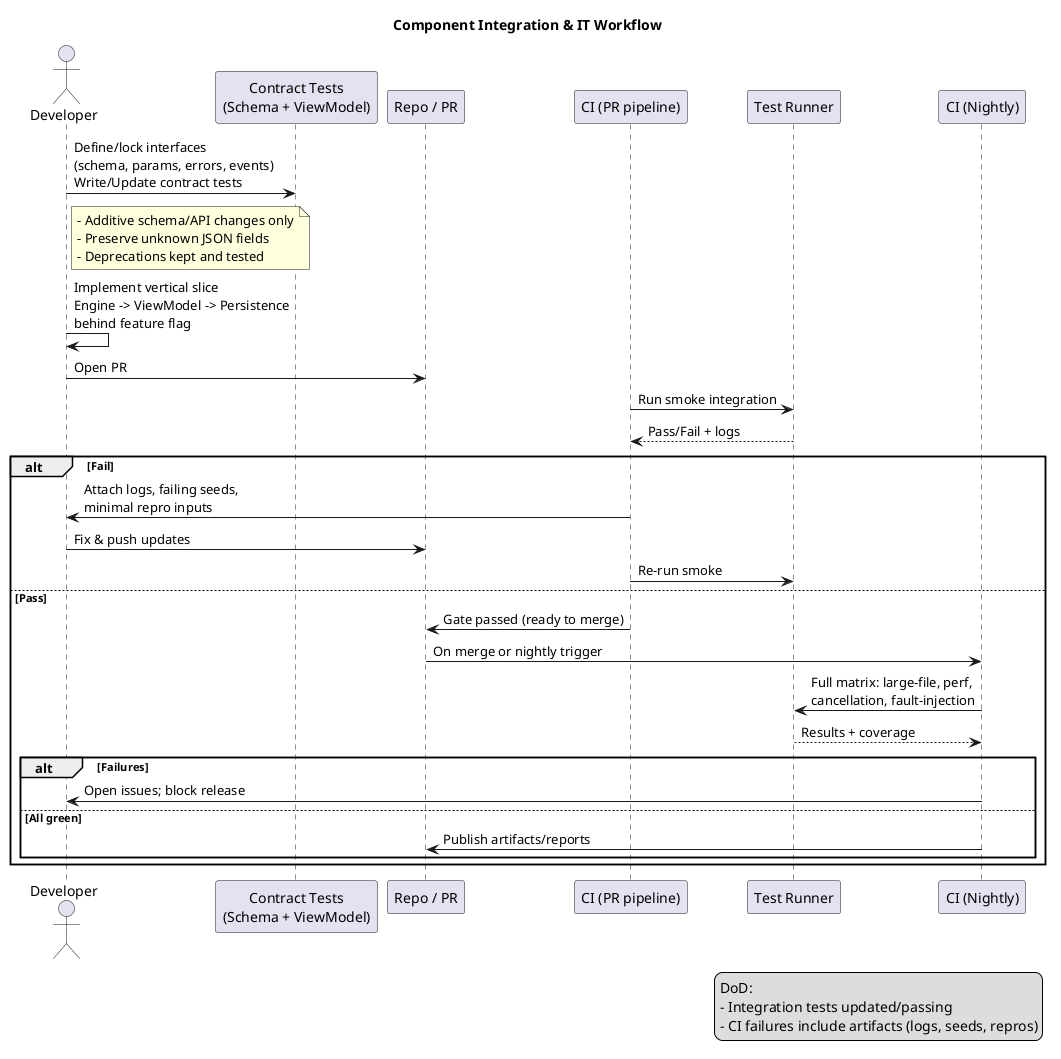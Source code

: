 ```plantuml
@startuml ComponentIntegrationWorkflow
title Component Integration & IT Workflow

actor Developer as Dev
participant "Contract Tests\n(Schema + ViewModel)" as Contracts
participant "Repo / PR" as Repo
participant "CI (PR pipeline)" as CI_PR
participant "Test Runner" as TR
participant "CI (Nightly)" as CI_N

Dev -> Contracts: Define/lock interfaces\n(schema, params, errors, events)\nWrite/Update contract tests
note right of Dev
- Additive schema/API changes only
- Preserve unknown JSON fields
- Deprecations kept and tested
end note

Dev -> Dev: Implement vertical slice\nEngine -> ViewModel -> Persistence\nbehind feature flag
Dev -> Repo: Open PR

CI_PR -> TR: Run smoke integration
TR --> CI_PR: Pass/Fail + logs

alt Fail
  CI_PR -> Dev: Attach logs, failing seeds,\nminimal repro inputs
  Dev -> Repo: Fix & push updates
  CI_PR -> TR: Re-run smoke
else Pass
  CI_PR -> Repo: Gate passed (ready to merge)
  Repo -> CI_N: On merge or nightly trigger
  CI_N -> TR: Full matrix: large-file, perf,\ncancellation, fault-injection
  TR --> CI_N: Results + coverage
  alt Failures
    CI_N -> Dev: Open issues; block release
  else All green
    CI_N -> Repo: Publish artifacts/reports
  end
end

legend right
DoD:
- Integration tests updated/passing
- CI failures include artifacts (logs, seeds, repros)
endlegend
@enduml
```